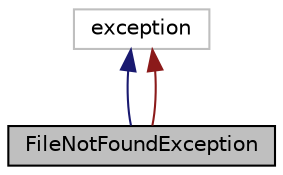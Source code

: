 digraph "FileNotFoundException"
{
 // LATEX_PDF_SIZE
  edge [fontname="Helvetica",fontsize="10",labelfontname="Helvetica",labelfontsize="10"];
  node [fontname="Helvetica",fontsize="10",shape=record];
  Node1 [label="FileNotFoundException",height=0.2,width=0.4,color="black", fillcolor="grey75", style="filled", fontcolor="black",tooltip="Header file that describes FileNotFoundException."];
  Node2 -> Node1 [dir="back",color="midnightblue",fontsize="10",style="solid",fontname="Helvetica"];
  Node2 [label="exception",height=0.2,width=0.4,color="grey75", fillcolor="white", style="filled",tooltip=" "];
  Node2 -> Node1 [dir="back",color="firebrick4",fontsize="10",style="solid",fontname="Helvetica"];
}

